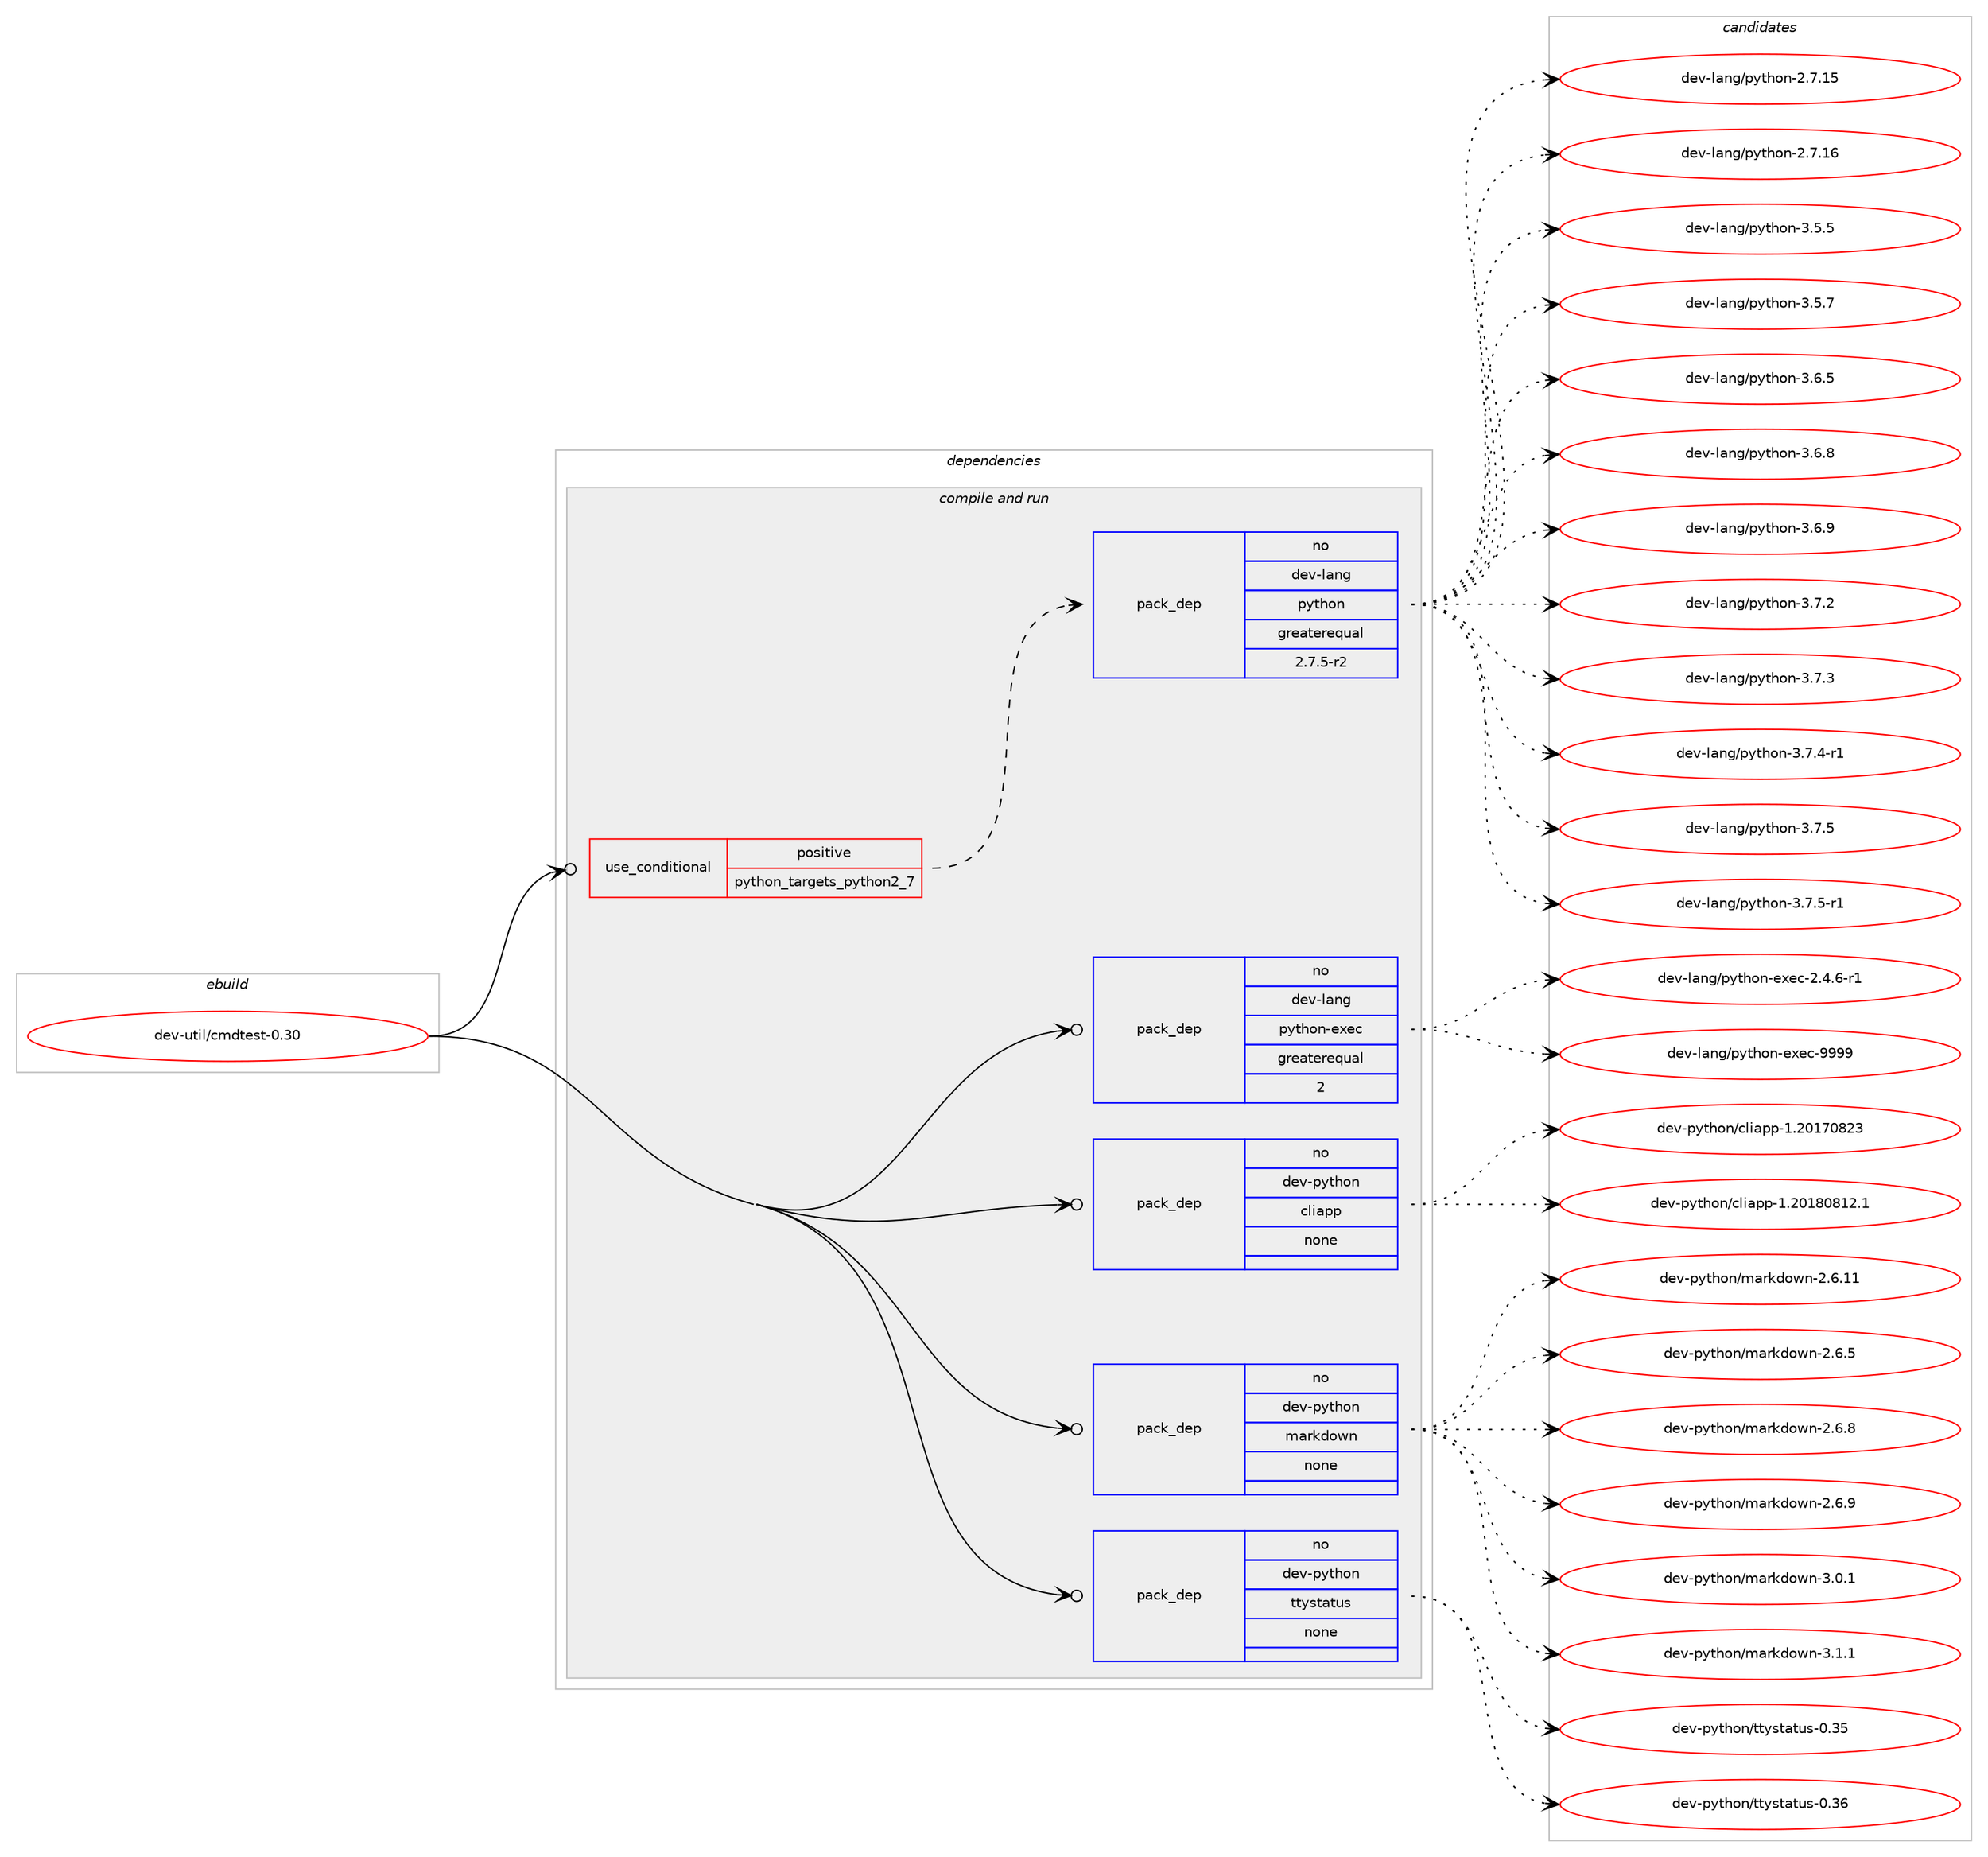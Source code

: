 digraph prolog {

# *************
# Graph options
# *************

newrank=true;
concentrate=true;
compound=true;
graph [rankdir=LR,fontname=Helvetica,fontsize=10,ranksep=1.5];#, ranksep=2.5, nodesep=0.2];
edge  [arrowhead=vee];
node  [fontname=Helvetica,fontsize=10];

# **********
# The ebuild
# **********

subgraph cluster_leftcol {
color=gray;
rank=same;
label=<<i>ebuild</i>>;
id [label="dev-util/cmdtest-0.30", color=red, width=4, href="../dev-util/cmdtest-0.30.svg"];
}

# ****************
# The dependencies
# ****************

subgraph cluster_midcol {
color=gray;
label=<<i>dependencies</i>>;
subgraph cluster_compile {
fillcolor="#eeeeee";
style=filled;
label=<<i>compile</i>>;
}
subgraph cluster_compileandrun {
fillcolor="#eeeeee";
style=filled;
label=<<i>compile and run</i>>;
subgraph cond182109 {
dependency726921 [label=<<TABLE BORDER="0" CELLBORDER="1" CELLSPACING="0" CELLPADDING="4"><TR><TD ROWSPAN="3" CELLPADDING="10">use_conditional</TD></TR><TR><TD>positive</TD></TR><TR><TD>python_targets_python2_7</TD></TR></TABLE>>, shape=none, color=red];
subgraph pack532700 {
dependency726922 [label=<<TABLE BORDER="0" CELLBORDER="1" CELLSPACING="0" CELLPADDING="4" WIDTH="220"><TR><TD ROWSPAN="6" CELLPADDING="30">pack_dep</TD></TR><TR><TD WIDTH="110">no</TD></TR><TR><TD>dev-lang</TD></TR><TR><TD>python</TD></TR><TR><TD>greaterequal</TD></TR><TR><TD>2.7.5-r2</TD></TR></TABLE>>, shape=none, color=blue];
}
dependency726921:e -> dependency726922:w [weight=20,style="dashed",arrowhead="vee"];
}
id:e -> dependency726921:w [weight=20,style="solid",arrowhead="odotvee"];
subgraph pack532701 {
dependency726923 [label=<<TABLE BORDER="0" CELLBORDER="1" CELLSPACING="0" CELLPADDING="4" WIDTH="220"><TR><TD ROWSPAN="6" CELLPADDING="30">pack_dep</TD></TR><TR><TD WIDTH="110">no</TD></TR><TR><TD>dev-lang</TD></TR><TR><TD>python-exec</TD></TR><TR><TD>greaterequal</TD></TR><TR><TD>2</TD></TR></TABLE>>, shape=none, color=blue];
}
id:e -> dependency726923:w [weight=20,style="solid",arrowhead="odotvee"];
subgraph pack532702 {
dependency726924 [label=<<TABLE BORDER="0" CELLBORDER="1" CELLSPACING="0" CELLPADDING="4" WIDTH="220"><TR><TD ROWSPAN="6" CELLPADDING="30">pack_dep</TD></TR><TR><TD WIDTH="110">no</TD></TR><TR><TD>dev-python</TD></TR><TR><TD>cliapp</TD></TR><TR><TD>none</TD></TR><TR><TD></TD></TR></TABLE>>, shape=none, color=blue];
}
id:e -> dependency726924:w [weight=20,style="solid",arrowhead="odotvee"];
subgraph pack532703 {
dependency726925 [label=<<TABLE BORDER="0" CELLBORDER="1" CELLSPACING="0" CELLPADDING="4" WIDTH="220"><TR><TD ROWSPAN="6" CELLPADDING="30">pack_dep</TD></TR><TR><TD WIDTH="110">no</TD></TR><TR><TD>dev-python</TD></TR><TR><TD>markdown</TD></TR><TR><TD>none</TD></TR><TR><TD></TD></TR></TABLE>>, shape=none, color=blue];
}
id:e -> dependency726925:w [weight=20,style="solid",arrowhead="odotvee"];
subgraph pack532704 {
dependency726926 [label=<<TABLE BORDER="0" CELLBORDER="1" CELLSPACING="0" CELLPADDING="4" WIDTH="220"><TR><TD ROWSPAN="6" CELLPADDING="30">pack_dep</TD></TR><TR><TD WIDTH="110">no</TD></TR><TR><TD>dev-python</TD></TR><TR><TD>ttystatus</TD></TR><TR><TD>none</TD></TR><TR><TD></TD></TR></TABLE>>, shape=none, color=blue];
}
id:e -> dependency726926:w [weight=20,style="solid",arrowhead="odotvee"];
}
subgraph cluster_run {
fillcolor="#eeeeee";
style=filled;
label=<<i>run</i>>;
}
}

# **************
# The candidates
# **************

subgraph cluster_choices {
rank=same;
color=gray;
label=<<i>candidates</i>>;

subgraph choice532700 {
color=black;
nodesep=1;
choice10010111845108971101034711212111610411111045504655464953 [label="dev-lang/python-2.7.15", color=red, width=4,href="../dev-lang/python-2.7.15.svg"];
choice10010111845108971101034711212111610411111045504655464954 [label="dev-lang/python-2.7.16", color=red, width=4,href="../dev-lang/python-2.7.16.svg"];
choice100101118451089711010347112121116104111110455146534653 [label="dev-lang/python-3.5.5", color=red, width=4,href="../dev-lang/python-3.5.5.svg"];
choice100101118451089711010347112121116104111110455146534655 [label="dev-lang/python-3.5.7", color=red, width=4,href="../dev-lang/python-3.5.7.svg"];
choice100101118451089711010347112121116104111110455146544653 [label="dev-lang/python-3.6.5", color=red, width=4,href="../dev-lang/python-3.6.5.svg"];
choice100101118451089711010347112121116104111110455146544656 [label="dev-lang/python-3.6.8", color=red, width=4,href="../dev-lang/python-3.6.8.svg"];
choice100101118451089711010347112121116104111110455146544657 [label="dev-lang/python-3.6.9", color=red, width=4,href="../dev-lang/python-3.6.9.svg"];
choice100101118451089711010347112121116104111110455146554650 [label="dev-lang/python-3.7.2", color=red, width=4,href="../dev-lang/python-3.7.2.svg"];
choice100101118451089711010347112121116104111110455146554651 [label="dev-lang/python-3.7.3", color=red, width=4,href="../dev-lang/python-3.7.3.svg"];
choice1001011184510897110103471121211161041111104551465546524511449 [label="dev-lang/python-3.7.4-r1", color=red, width=4,href="../dev-lang/python-3.7.4-r1.svg"];
choice100101118451089711010347112121116104111110455146554653 [label="dev-lang/python-3.7.5", color=red, width=4,href="../dev-lang/python-3.7.5.svg"];
choice1001011184510897110103471121211161041111104551465546534511449 [label="dev-lang/python-3.7.5-r1", color=red, width=4,href="../dev-lang/python-3.7.5-r1.svg"];
dependency726922:e -> choice10010111845108971101034711212111610411111045504655464953:w [style=dotted,weight="100"];
dependency726922:e -> choice10010111845108971101034711212111610411111045504655464954:w [style=dotted,weight="100"];
dependency726922:e -> choice100101118451089711010347112121116104111110455146534653:w [style=dotted,weight="100"];
dependency726922:e -> choice100101118451089711010347112121116104111110455146534655:w [style=dotted,weight="100"];
dependency726922:e -> choice100101118451089711010347112121116104111110455146544653:w [style=dotted,weight="100"];
dependency726922:e -> choice100101118451089711010347112121116104111110455146544656:w [style=dotted,weight="100"];
dependency726922:e -> choice100101118451089711010347112121116104111110455146544657:w [style=dotted,weight="100"];
dependency726922:e -> choice100101118451089711010347112121116104111110455146554650:w [style=dotted,weight="100"];
dependency726922:e -> choice100101118451089711010347112121116104111110455146554651:w [style=dotted,weight="100"];
dependency726922:e -> choice1001011184510897110103471121211161041111104551465546524511449:w [style=dotted,weight="100"];
dependency726922:e -> choice100101118451089711010347112121116104111110455146554653:w [style=dotted,weight="100"];
dependency726922:e -> choice1001011184510897110103471121211161041111104551465546534511449:w [style=dotted,weight="100"];
}
subgraph choice532701 {
color=black;
nodesep=1;
choice10010111845108971101034711212111610411111045101120101994550465246544511449 [label="dev-lang/python-exec-2.4.6-r1", color=red, width=4,href="../dev-lang/python-exec-2.4.6-r1.svg"];
choice10010111845108971101034711212111610411111045101120101994557575757 [label="dev-lang/python-exec-9999", color=red, width=4,href="../dev-lang/python-exec-9999.svg"];
dependency726923:e -> choice10010111845108971101034711212111610411111045101120101994550465246544511449:w [style=dotted,weight="100"];
dependency726923:e -> choice10010111845108971101034711212111610411111045101120101994557575757:w [style=dotted,weight="100"];
}
subgraph choice532702 {
color=black;
nodesep=1;
choice100101118451121211161041111104799108105971121124549465048495548565051 [label="dev-python/cliapp-1.20170823", color=red, width=4,href="../dev-python/cliapp-1.20170823.svg"];
choice1001011184511212111610411111047991081059711211245494650484956485649504649 [label="dev-python/cliapp-1.20180812.1", color=red, width=4,href="../dev-python/cliapp-1.20180812.1.svg"];
dependency726924:e -> choice100101118451121211161041111104799108105971121124549465048495548565051:w [style=dotted,weight="100"];
dependency726924:e -> choice1001011184511212111610411111047991081059711211245494650484956485649504649:w [style=dotted,weight="100"];
}
subgraph choice532703 {
color=black;
nodesep=1;
choice10010111845112121116104111110471099711410710011111911045504654464949 [label="dev-python/markdown-2.6.11", color=red, width=4,href="../dev-python/markdown-2.6.11.svg"];
choice100101118451121211161041111104710997114107100111119110455046544653 [label="dev-python/markdown-2.6.5", color=red, width=4,href="../dev-python/markdown-2.6.5.svg"];
choice100101118451121211161041111104710997114107100111119110455046544656 [label="dev-python/markdown-2.6.8", color=red, width=4,href="../dev-python/markdown-2.6.8.svg"];
choice100101118451121211161041111104710997114107100111119110455046544657 [label="dev-python/markdown-2.6.9", color=red, width=4,href="../dev-python/markdown-2.6.9.svg"];
choice100101118451121211161041111104710997114107100111119110455146484649 [label="dev-python/markdown-3.0.1", color=red, width=4,href="../dev-python/markdown-3.0.1.svg"];
choice100101118451121211161041111104710997114107100111119110455146494649 [label="dev-python/markdown-3.1.1", color=red, width=4,href="../dev-python/markdown-3.1.1.svg"];
dependency726925:e -> choice10010111845112121116104111110471099711410710011111911045504654464949:w [style=dotted,weight="100"];
dependency726925:e -> choice100101118451121211161041111104710997114107100111119110455046544653:w [style=dotted,weight="100"];
dependency726925:e -> choice100101118451121211161041111104710997114107100111119110455046544656:w [style=dotted,weight="100"];
dependency726925:e -> choice100101118451121211161041111104710997114107100111119110455046544657:w [style=dotted,weight="100"];
dependency726925:e -> choice100101118451121211161041111104710997114107100111119110455146484649:w [style=dotted,weight="100"];
dependency726925:e -> choice100101118451121211161041111104710997114107100111119110455146494649:w [style=dotted,weight="100"];
}
subgraph choice532704 {
color=black;
nodesep=1;
choice1001011184511212111610411111047116116121115116971161171154548465153 [label="dev-python/ttystatus-0.35", color=red, width=4,href="../dev-python/ttystatus-0.35.svg"];
choice1001011184511212111610411111047116116121115116971161171154548465154 [label="dev-python/ttystatus-0.36", color=red, width=4,href="../dev-python/ttystatus-0.36.svg"];
dependency726926:e -> choice1001011184511212111610411111047116116121115116971161171154548465153:w [style=dotted,weight="100"];
dependency726926:e -> choice1001011184511212111610411111047116116121115116971161171154548465154:w [style=dotted,weight="100"];
}
}

}

